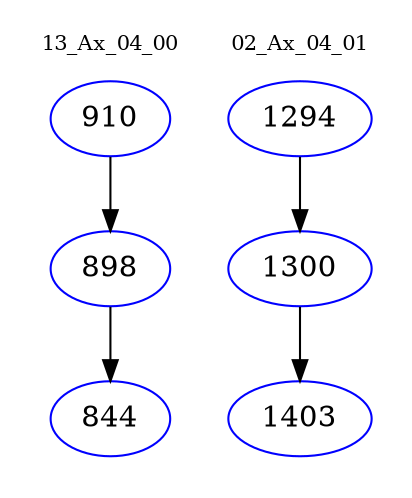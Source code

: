 digraph{
subgraph cluster_0 {
color = white
label = "13_Ax_04_00";
fontsize=10;
T0_910 [label="910", color="blue"]
T0_910 -> T0_898 [color="black"]
T0_898 [label="898", color="blue"]
T0_898 -> T0_844 [color="black"]
T0_844 [label="844", color="blue"]
}
subgraph cluster_1 {
color = white
label = "02_Ax_04_01";
fontsize=10;
T1_1294 [label="1294", color="blue"]
T1_1294 -> T1_1300 [color="black"]
T1_1300 [label="1300", color="blue"]
T1_1300 -> T1_1403 [color="black"]
T1_1403 [label="1403", color="blue"]
}
}
